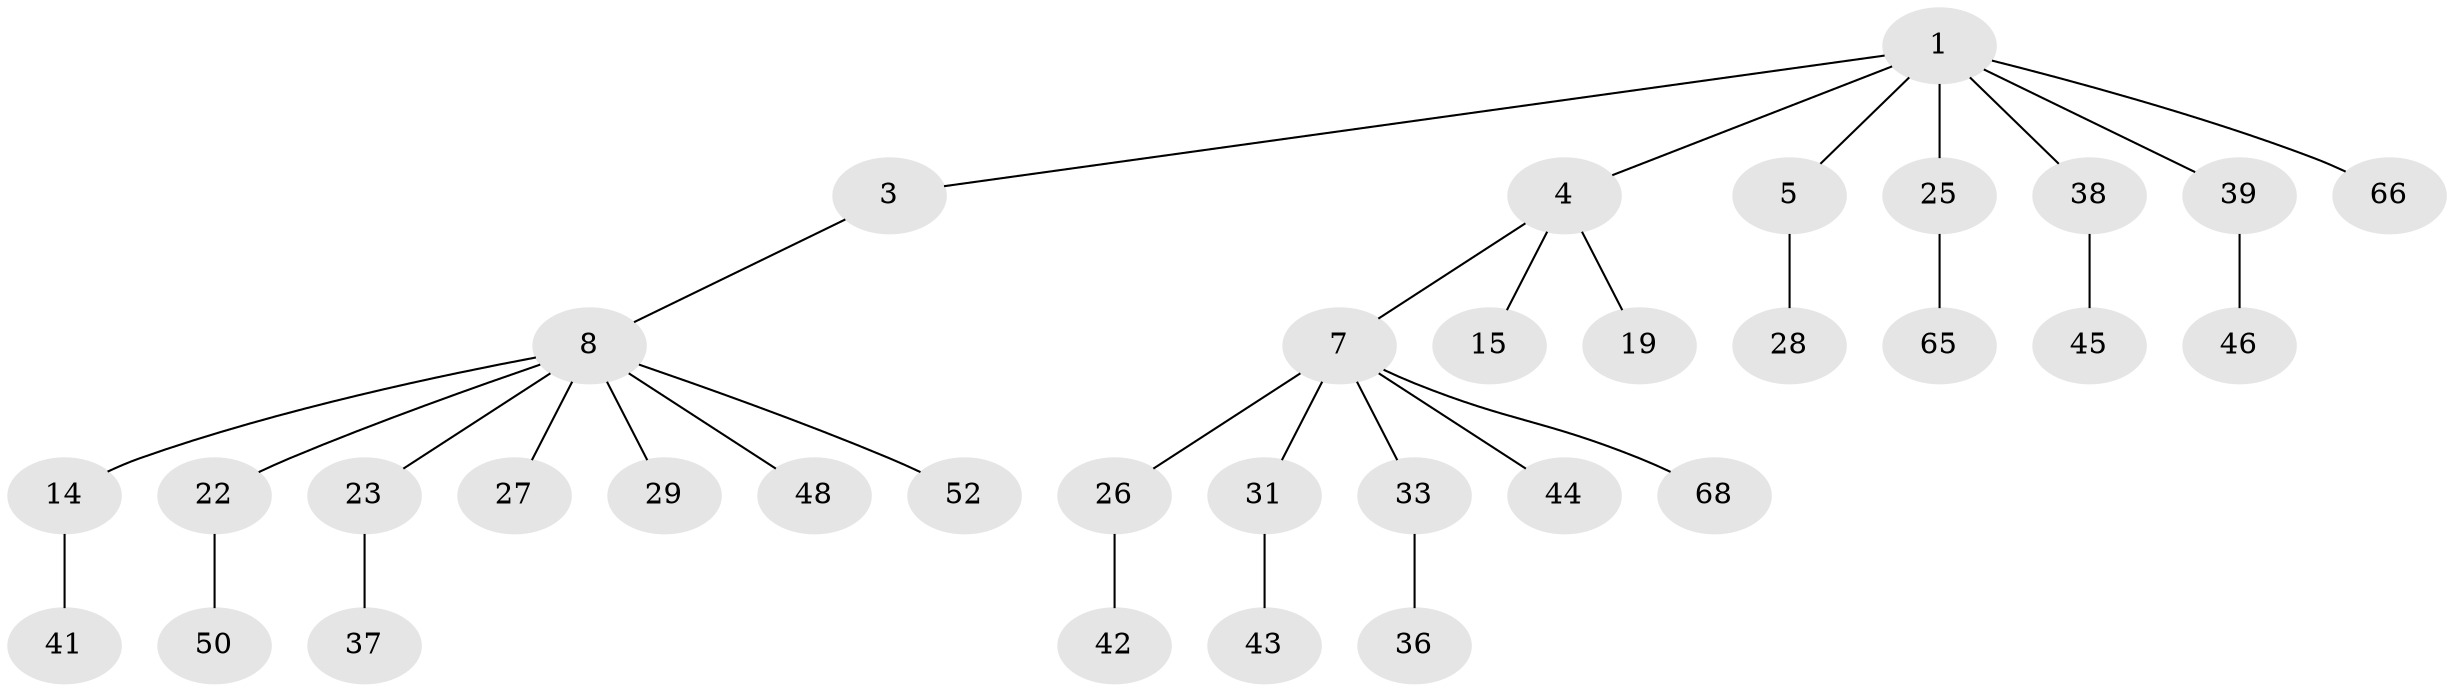 // original degree distribution, {3: 0.14705882352941177, 6: 0.014705882352941176, 5: 0.04411764705882353, 1: 0.5147058823529411, 4: 0.07352941176470588, 2: 0.20588235294117646}
// Generated by graph-tools (version 1.1) at 2025/15/03/09/25 04:15:23]
// undirected, 34 vertices, 33 edges
graph export_dot {
graph [start="1"]
  node [color=gray90,style=filled];
  1 [super="+2"];
  3 [super="+9"];
  4 [super="+6+17"];
  5 [super="+53"];
  7 [super="+30+18+10"];
  8 [super="+11+51+12"];
  14 [super="+21+16"];
  15;
  19;
  22 [super="+56+34"];
  23;
  25;
  26;
  27 [super="+58+32"];
  28;
  29;
  31;
  33;
  36 [super="+61+47"];
  37;
  38;
  39;
  41 [super="+55"];
  42;
  43 [super="+67"];
  44;
  45;
  46 [super="+63"];
  48;
  50;
  52;
  65;
  66;
  68;
  1 -- 4;
  1 -- 39;
  1 -- 66;
  1 -- 3;
  1 -- 5;
  1 -- 38;
  1 -- 25;
  3 -- 8;
  4 -- 7;
  4 -- 15;
  4 -- 19;
  5 -- 28;
  7 -- 26;
  7 -- 33;
  7 -- 68;
  7 -- 44;
  7 -- 31;
  8 -- 52;
  8 -- 27;
  8 -- 29;
  8 -- 48;
  8 -- 22;
  8 -- 23;
  8 -- 14;
  14 -- 41;
  22 -- 50;
  23 -- 37;
  25 -- 65;
  26 -- 42;
  31 -- 43;
  33 -- 36;
  38 -- 45;
  39 -- 46;
}
